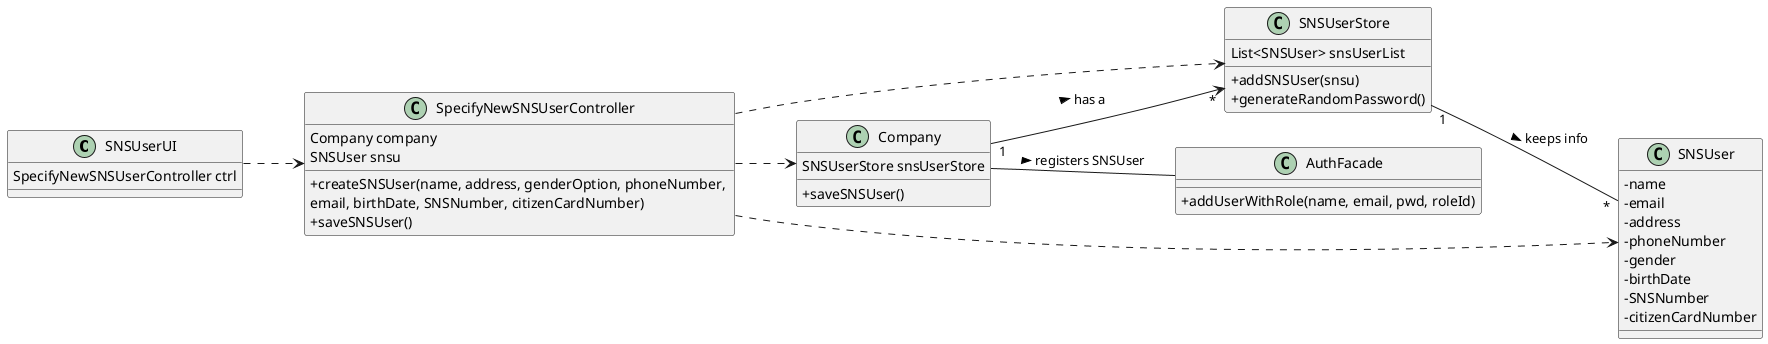 @startuml
skinparam classAttributeIconSize 0
left to right direction

class SNSUserUI{
SpecifyNewSNSUserController ctrl
}
class SpecifyNewSNSUserController{
 Company company
 SNSUser snsu
 +createSNSUser(name, address, genderOption, phoneNumber, \nemail, birthDate, SNSNumber, citizenCardNumber)
 +saveSNSUser()
}
class SNSUserStore{
List<SNSUser> snsUserList
+addSNSUser(snsu)
+generateRandomPassword()
}
class Company{
 SNSUserStore snsUserStore
 +saveSNSUser()
}

class SNSUser{
 - name
 - email
 - address
 - phoneNumber
 - gender
 - birthDate
 - SNSNumber
 - citizenCardNumber
}

class AuthFacade{
 +addUserWithRole(name, email, pwd, roleId)
}


SNSUserUI ..> SpecifyNewSNSUserController
Company "1"-->"*" SNSUserStore : has a >
SNSUserStore "1"--"*" SNSUser : keeps info >
SpecifyNewSNSUserController ..> Company
SpecifyNewSNSUserController ..> SNSUserStore
SpecifyNewSNSUserController ..> SNSUser
Company -- AuthFacade : registers SNSUser >

@enduml